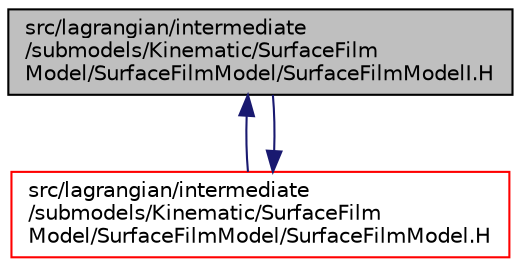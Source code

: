 digraph "src/lagrangian/intermediate/submodels/Kinematic/SurfaceFilmModel/SurfaceFilmModel/SurfaceFilmModelI.H"
{
  bgcolor="transparent";
  edge [fontname="Helvetica",fontsize="10",labelfontname="Helvetica",labelfontsize="10"];
  node [fontname="Helvetica",fontsize="10",shape=record];
  Node1 [label="src/lagrangian/intermediate\l/submodels/Kinematic/SurfaceFilm\lModel/SurfaceFilmModel/SurfaceFilmModelI.H",height=0.2,width=0.4,color="black", fillcolor="grey75", style="filled", fontcolor="black"];
  Node1 -> Node2 [dir="back",color="midnightblue",fontsize="10",style="solid",fontname="Helvetica"];
  Node2 [label="src/lagrangian/intermediate\l/submodels/Kinematic/SurfaceFilm\lModel/SurfaceFilmModel/SurfaceFilmModel.H",height=0.2,width=0.4,color="red",URL="$a06853.html"];
  Node2 -> Node1 [dir="back",color="midnightblue",fontsize="10",style="solid",fontname="Helvetica"];
}
